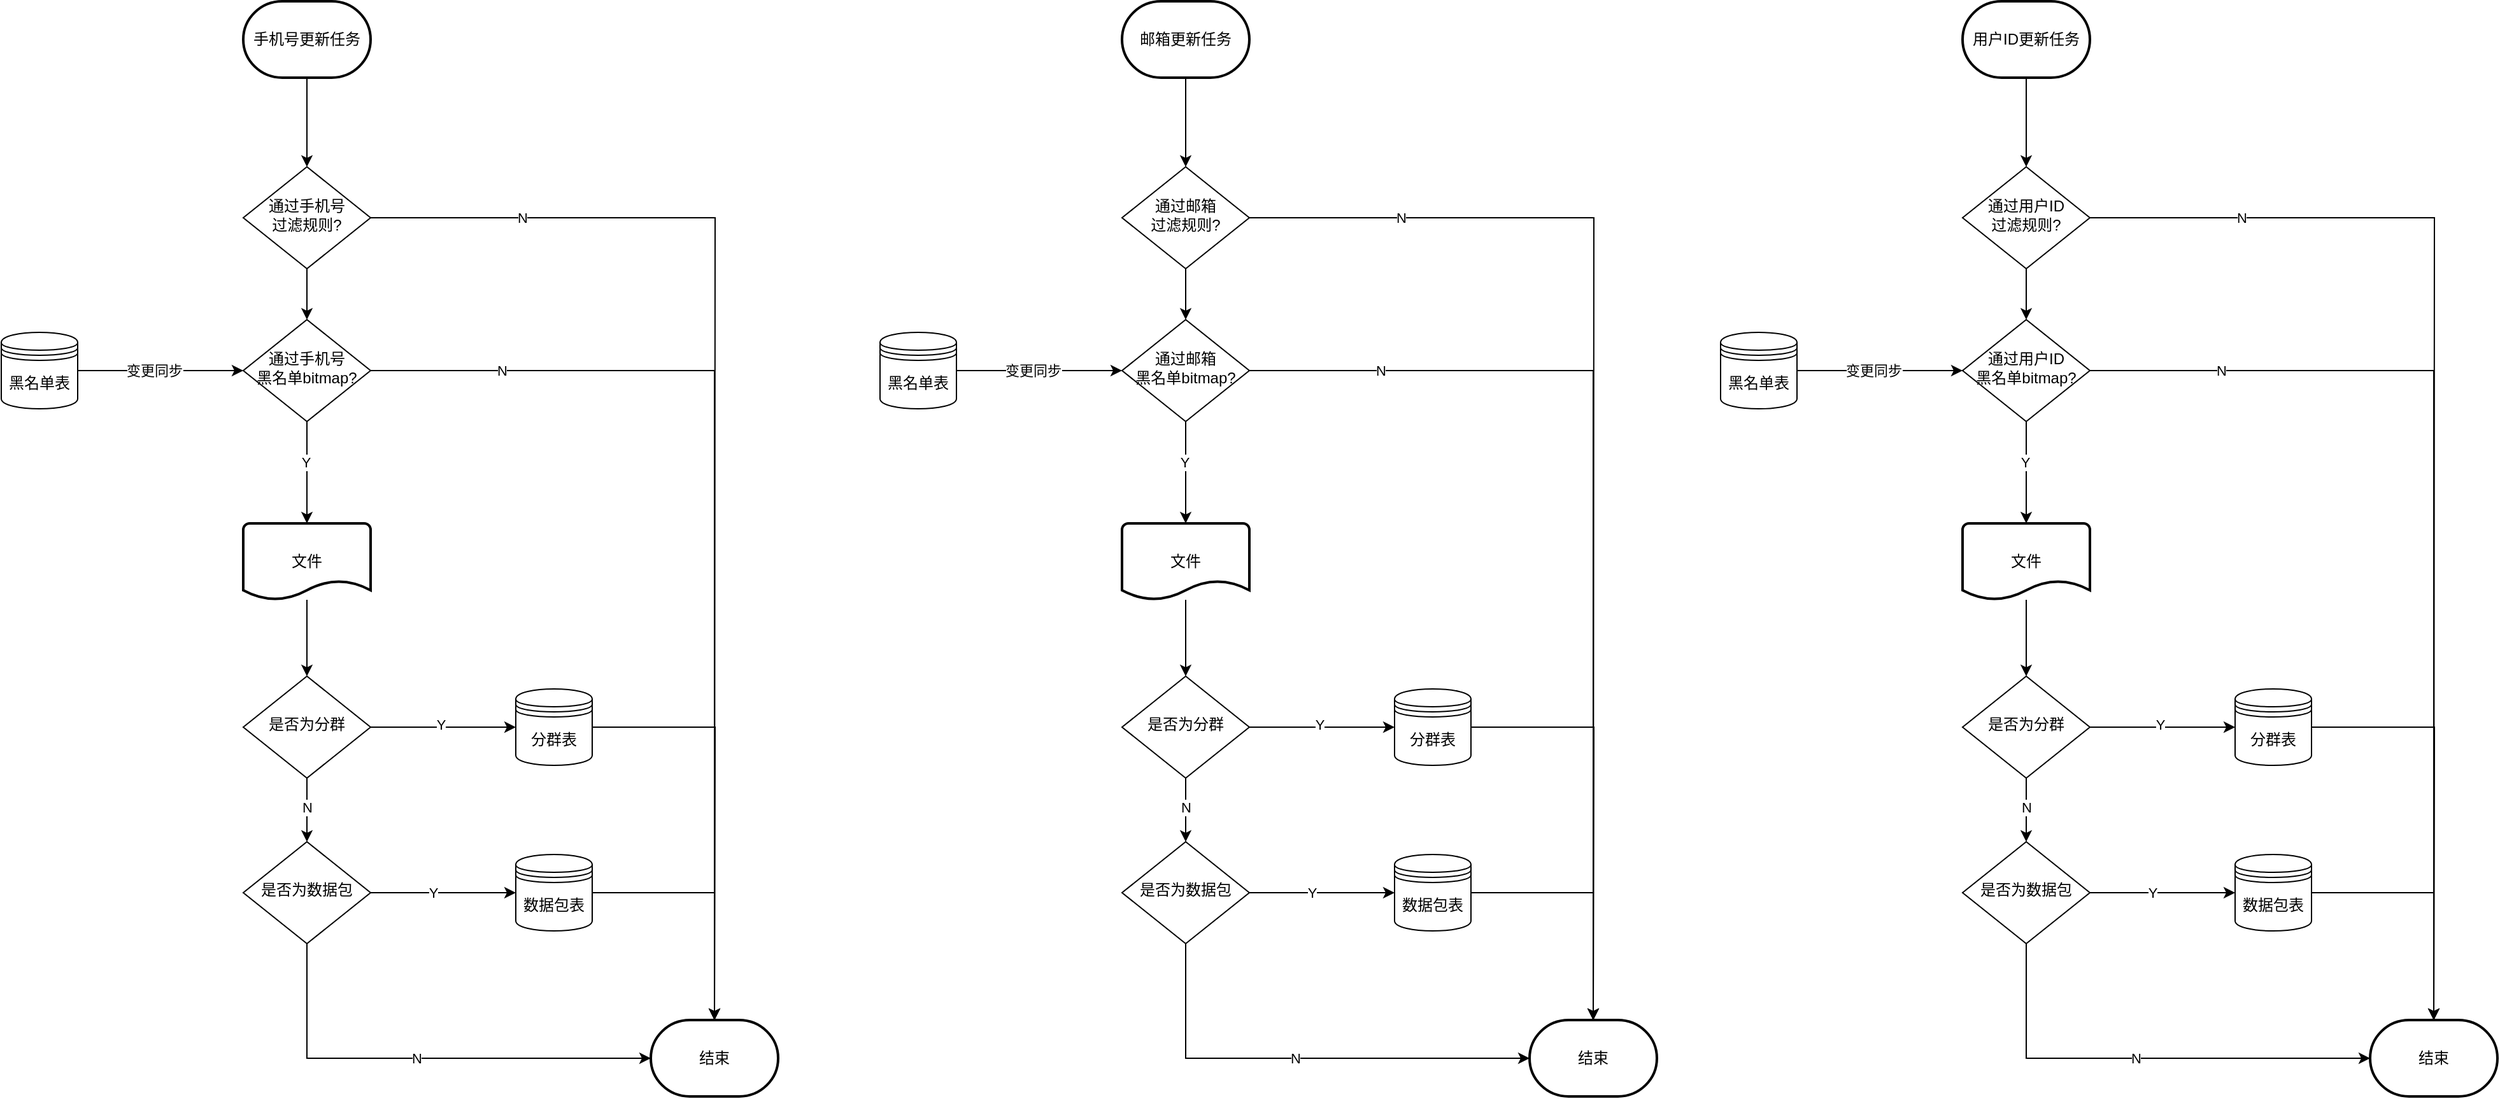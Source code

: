 <mxfile version="24.4.13" type="github">
  <diagram id="C5RBs43oDa-KdzZeNtuy" name="Page-1">
    <mxGraphModel dx="2133" dy="706" grid="1" gridSize="10" guides="1" tooltips="1" connect="1" arrows="1" fold="1" page="1" pageScale="1" pageWidth="827" pageHeight="1169" math="0" shadow="0">
      <root>
        <mxCell id="WIyWlLk6GJQsqaUBKTNV-0" />
        <mxCell id="WIyWlLk6GJQsqaUBKTNV-1" parent="WIyWlLk6GJQsqaUBKTNV-0" />
        <mxCell id="bD7i3Z7t6EMsV-FZN9qI-13" value="" style="edgeStyle=orthogonalEdgeStyle;rounded=0;orthogonalLoop=1;jettySize=auto;html=1;" edge="1" parent="WIyWlLk6GJQsqaUBKTNV-1" source="WIyWlLk6GJQsqaUBKTNV-6" target="bD7i3Z7t6EMsV-FZN9qI-12">
          <mxGeometry relative="1" as="geometry" />
        </mxCell>
        <mxCell id="bD7i3Z7t6EMsV-FZN9qI-41" style="edgeStyle=orthogonalEdgeStyle;rounded=0;orthogonalLoop=1;jettySize=auto;html=1;" edge="1" parent="WIyWlLk6GJQsqaUBKTNV-1" source="WIyWlLk6GJQsqaUBKTNV-6">
          <mxGeometry relative="1" as="geometry">
            <mxPoint x="540" y="840" as="targetPoint" />
          </mxGeometry>
        </mxCell>
        <mxCell id="bD7i3Z7t6EMsV-FZN9qI-43" value="N" style="edgeLabel;html=1;align=center;verticalAlign=middle;resizable=0;points=[];" vertex="1" connectable="0" parent="bD7i3Z7t6EMsV-FZN9qI-41">
          <mxGeometry x="-0.736" relative="1" as="geometry">
            <mxPoint as="offset" />
          </mxGeometry>
        </mxCell>
        <mxCell id="WIyWlLk6GJQsqaUBKTNV-6" value="通过手机号&lt;br&gt;过滤规则?" style="rhombus;whiteSpace=wrap;html=1;shadow=0;fontFamily=Helvetica;fontSize=12;align=center;strokeWidth=1;spacing=6;spacingTop=-4;" parent="WIyWlLk6GJQsqaUBKTNV-1" vertex="1">
          <mxGeometry x="170" y="170" width="100" height="80" as="geometry" />
        </mxCell>
        <mxCell id="bD7i3Z7t6EMsV-FZN9qI-18" value="" style="edgeStyle=orthogonalEdgeStyle;rounded=0;orthogonalLoop=1;jettySize=auto;html=1;" edge="1" parent="WIyWlLk6GJQsqaUBKTNV-1" source="bD7i3Z7t6EMsV-FZN9qI-12" target="bD7i3Z7t6EMsV-FZN9qI-17">
          <mxGeometry relative="1" as="geometry" />
        </mxCell>
        <mxCell id="bD7i3Z7t6EMsV-FZN9qI-19" value="Y" style="edgeLabel;html=1;align=center;verticalAlign=middle;resizable=0;points=[];" vertex="1" connectable="0" parent="bD7i3Z7t6EMsV-FZN9qI-18">
          <mxGeometry x="-0.2" y="-1" relative="1" as="geometry">
            <mxPoint as="offset" />
          </mxGeometry>
        </mxCell>
        <mxCell id="bD7i3Z7t6EMsV-FZN9qI-12" value="通过手机号&lt;br&gt;黑名单bitmap?" style="rhombus;whiteSpace=wrap;html=1;shadow=0;fontFamily=Helvetica;fontSize=12;align=center;strokeWidth=1;spacing=6;spacingTop=-4;" vertex="1" parent="WIyWlLk6GJQsqaUBKTNV-1">
          <mxGeometry x="170" y="290" width="100" height="80" as="geometry" />
        </mxCell>
        <mxCell id="bD7i3Z7t6EMsV-FZN9qI-21" value="" style="edgeStyle=orthogonalEdgeStyle;rounded=0;orthogonalLoop=1;jettySize=auto;html=1;" edge="1" parent="WIyWlLk6GJQsqaUBKTNV-1" source="bD7i3Z7t6EMsV-FZN9qI-17" target="bD7i3Z7t6EMsV-FZN9qI-20">
          <mxGeometry relative="1" as="geometry" />
        </mxCell>
        <mxCell id="bD7i3Z7t6EMsV-FZN9qI-17" value="文件" style="strokeWidth=2;html=1;shape=mxgraph.flowchart.document2;whiteSpace=wrap;size=0.25;direction=east;" vertex="1" parent="WIyWlLk6GJQsqaUBKTNV-1">
          <mxGeometry x="170" y="450" width="100" height="60" as="geometry" />
        </mxCell>
        <mxCell id="bD7i3Z7t6EMsV-FZN9qI-23" value="" style="edgeStyle=orthogonalEdgeStyle;rounded=0;orthogonalLoop=1;jettySize=auto;html=1;" edge="1" parent="WIyWlLk6GJQsqaUBKTNV-1" source="bD7i3Z7t6EMsV-FZN9qI-20" target="bD7i3Z7t6EMsV-FZN9qI-22">
          <mxGeometry relative="1" as="geometry" />
        </mxCell>
        <mxCell id="bD7i3Z7t6EMsV-FZN9qI-30" value="Y" style="edgeLabel;html=1;align=center;verticalAlign=middle;resizable=0;points=[];" vertex="1" connectable="0" parent="bD7i3Z7t6EMsV-FZN9qI-23">
          <mxGeometry x="-0.035" y="2" relative="1" as="geometry">
            <mxPoint as="offset" />
          </mxGeometry>
        </mxCell>
        <mxCell id="bD7i3Z7t6EMsV-FZN9qI-25" value="" style="edgeStyle=orthogonalEdgeStyle;rounded=0;orthogonalLoop=1;jettySize=auto;html=1;" edge="1" parent="WIyWlLk6GJQsqaUBKTNV-1" source="bD7i3Z7t6EMsV-FZN9qI-20" target="bD7i3Z7t6EMsV-FZN9qI-24">
          <mxGeometry relative="1" as="geometry" />
        </mxCell>
        <mxCell id="bD7i3Z7t6EMsV-FZN9qI-28" value="N" style="edgeLabel;html=1;align=center;verticalAlign=middle;resizable=0;points=[];" vertex="1" connectable="0" parent="bD7i3Z7t6EMsV-FZN9qI-25">
          <mxGeometry x="-0.08" relative="1" as="geometry">
            <mxPoint as="offset" />
          </mxGeometry>
        </mxCell>
        <mxCell id="bD7i3Z7t6EMsV-FZN9qI-20" value="是否为分群" style="rhombus;whiteSpace=wrap;html=1;shadow=0;fontFamily=Helvetica;fontSize=12;align=center;strokeWidth=1;spacing=6;spacingTop=-4;" vertex="1" parent="WIyWlLk6GJQsqaUBKTNV-1">
          <mxGeometry x="170" y="570" width="100" height="80" as="geometry" />
        </mxCell>
        <mxCell id="bD7i3Z7t6EMsV-FZN9qI-40" style="edgeStyle=orthogonalEdgeStyle;rounded=0;orthogonalLoop=1;jettySize=auto;html=1;" edge="1" parent="WIyWlLk6GJQsqaUBKTNV-1" source="bD7i3Z7t6EMsV-FZN9qI-22">
          <mxGeometry relative="1" as="geometry">
            <mxPoint x="540" y="840" as="targetPoint" />
          </mxGeometry>
        </mxCell>
        <mxCell id="bD7i3Z7t6EMsV-FZN9qI-22" value="分群表" style="shape=datastore;whiteSpace=wrap;html=1;" vertex="1" parent="WIyWlLk6GJQsqaUBKTNV-1">
          <mxGeometry x="384" y="580" width="60" height="60" as="geometry" />
        </mxCell>
        <mxCell id="bD7i3Z7t6EMsV-FZN9qI-27" value="" style="edgeStyle=orthogonalEdgeStyle;rounded=0;orthogonalLoop=1;jettySize=auto;html=1;" edge="1" parent="WIyWlLk6GJQsqaUBKTNV-1" source="bD7i3Z7t6EMsV-FZN9qI-24" target="bD7i3Z7t6EMsV-FZN9qI-26">
          <mxGeometry relative="1" as="geometry" />
        </mxCell>
        <mxCell id="bD7i3Z7t6EMsV-FZN9qI-29" value="Y" style="edgeLabel;html=1;align=center;verticalAlign=middle;resizable=0;points=[];" vertex="1" connectable="0" parent="bD7i3Z7t6EMsV-FZN9qI-27">
          <mxGeometry x="-0.14" y="-2" relative="1" as="geometry">
            <mxPoint y="-2" as="offset" />
          </mxGeometry>
        </mxCell>
        <mxCell id="bD7i3Z7t6EMsV-FZN9qI-24" value="是否为数据包" style="rhombus;whiteSpace=wrap;html=1;shadow=0;fontFamily=Helvetica;fontSize=12;align=center;strokeWidth=1;spacing=6;spacingTop=-4;" vertex="1" parent="WIyWlLk6GJQsqaUBKTNV-1">
          <mxGeometry x="170" y="700" width="100" height="80" as="geometry" />
        </mxCell>
        <mxCell id="bD7i3Z7t6EMsV-FZN9qI-38" style="edgeStyle=orthogonalEdgeStyle;rounded=0;orthogonalLoop=1;jettySize=auto;html=1;" edge="1" parent="WIyWlLk6GJQsqaUBKTNV-1" source="bD7i3Z7t6EMsV-FZN9qI-26" target="bD7i3Z7t6EMsV-FZN9qI-35">
          <mxGeometry relative="1" as="geometry" />
        </mxCell>
        <mxCell id="bD7i3Z7t6EMsV-FZN9qI-26" value="数据包表" style="shape=datastore;whiteSpace=wrap;html=1;" vertex="1" parent="WIyWlLk6GJQsqaUBKTNV-1">
          <mxGeometry x="384" y="710" width="60" height="60" as="geometry" />
        </mxCell>
        <mxCell id="bD7i3Z7t6EMsV-FZN9qI-34" value="" style="edgeStyle=orthogonalEdgeStyle;rounded=0;orthogonalLoop=1;jettySize=auto;html=1;" edge="1" parent="WIyWlLk6GJQsqaUBKTNV-1" source="bD7i3Z7t6EMsV-FZN9qI-32" target="WIyWlLk6GJQsqaUBKTNV-6">
          <mxGeometry relative="1" as="geometry" />
        </mxCell>
        <mxCell id="bD7i3Z7t6EMsV-FZN9qI-32" value="手机号更新任务" style="strokeWidth=2;html=1;shape=mxgraph.flowchart.terminator;whiteSpace=wrap;" vertex="1" parent="WIyWlLk6GJQsqaUBKTNV-1">
          <mxGeometry x="170" y="40" width="100" height="60" as="geometry" />
        </mxCell>
        <mxCell id="bD7i3Z7t6EMsV-FZN9qI-35" value="结束" style="strokeWidth=2;html=1;shape=mxgraph.flowchart.terminator;whiteSpace=wrap;" vertex="1" parent="WIyWlLk6GJQsqaUBKTNV-1">
          <mxGeometry x="490" y="840" width="100" height="60" as="geometry" />
        </mxCell>
        <mxCell id="bD7i3Z7t6EMsV-FZN9qI-37" style="edgeStyle=orthogonalEdgeStyle;rounded=0;orthogonalLoop=1;jettySize=auto;html=1;entryX=0;entryY=0.5;entryDx=0;entryDy=0;entryPerimeter=0;exitX=0.5;exitY=1;exitDx=0;exitDy=0;" edge="1" parent="WIyWlLk6GJQsqaUBKTNV-1" source="bD7i3Z7t6EMsV-FZN9qI-24" target="bD7i3Z7t6EMsV-FZN9qI-35">
          <mxGeometry relative="1" as="geometry" />
        </mxCell>
        <mxCell id="bD7i3Z7t6EMsV-FZN9qI-45" value="N" style="edgeLabel;html=1;align=center;verticalAlign=middle;resizable=0;points=[];" vertex="1" connectable="0" parent="bD7i3Z7t6EMsV-FZN9qI-37">
          <mxGeometry x="-0.022" relative="1" as="geometry">
            <mxPoint as="offset" />
          </mxGeometry>
        </mxCell>
        <mxCell id="bD7i3Z7t6EMsV-FZN9qI-42" style="edgeStyle=orthogonalEdgeStyle;rounded=0;orthogonalLoop=1;jettySize=auto;html=1;entryX=0.5;entryY=0;entryDx=0;entryDy=0;entryPerimeter=0;" edge="1" parent="WIyWlLk6GJQsqaUBKTNV-1" source="bD7i3Z7t6EMsV-FZN9qI-12" target="bD7i3Z7t6EMsV-FZN9qI-35">
          <mxGeometry relative="1" as="geometry" />
        </mxCell>
        <mxCell id="bD7i3Z7t6EMsV-FZN9qI-44" value="N" style="edgeLabel;html=1;align=center;verticalAlign=middle;resizable=0;points=[];" vertex="1" connectable="0" parent="bD7i3Z7t6EMsV-FZN9qI-42">
          <mxGeometry x="-0.736" y="-1" relative="1" as="geometry">
            <mxPoint y="-1" as="offset" />
          </mxGeometry>
        </mxCell>
        <mxCell id="bD7i3Z7t6EMsV-FZN9qI-75" style="edgeStyle=orthogonalEdgeStyle;rounded=0;orthogonalLoop=1;jettySize=auto;html=1;entryX=0;entryY=0.5;entryDx=0;entryDy=0;" edge="1" parent="WIyWlLk6GJQsqaUBKTNV-1" source="bD7i3Z7t6EMsV-FZN9qI-74" target="bD7i3Z7t6EMsV-FZN9qI-12">
          <mxGeometry relative="1" as="geometry" />
        </mxCell>
        <mxCell id="bD7i3Z7t6EMsV-FZN9qI-76" value="变更同步" style="edgeLabel;html=1;align=center;verticalAlign=middle;resizable=0;points=[];" vertex="1" connectable="0" parent="bD7i3Z7t6EMsV-FZN9qI-75">
          <mxGeometry x="-0.083" y="-3" relative="1" as="geometry">
            <mxPoint y="-3" as="offset" />
          </mxGeometry>
        </mxCell>
        <mxCell id="bD7i3Z7t6EMsV-FZN9qI-74" value="黑名单表" style="shape=datastore;whiteSpace=wrap;html=1;" vertex="1" parent="WIyWlLk6GJQsqaUBKTNV-1">
          <mxGeometry x="-20" y="300" width="60" height="60" as="geometry" />
        </mxCell>
        <mxCell id="bD7i3Z7t6EMsV-FZN9qI-108" value="" style="edgeStyle=orthogonalEdgeStyle;rounded=0;orthogonalLoop=1;jettySize=auto;html=1;" edge="1" parent="WIyWlLk6GJQsqaUBKTNV-1" source="bD7i3Z7t6EMsV-FZN9qI-111" target="bD7i3Z7t6EMsV-FZN9qI-114">
          <mxGeometry relative="1" as="geometry" />
        </mxCell>
        <mxCell id="bD7i3Z7t6EMsV-FZN9qI-109" style="edgeStyle=orthogonalEdgeStyle;rounded=0;orthogonalLoop=1;jettySize=auto;html=1;" edge="1" parent="WIyWlLk6GJQsqaUBKTNV-1" source="bD7i3Z7t6EMsV-FZN9qI-111">
          <mxGeometry relative="1" as="geometry">
            <mxPoint x="1230" y="840" as="targetPoint" />
          </mxGeometry>
        </mxCell>
        <mxCell id="bD7i3Z7t6EMsV-FZN9qI-110" value="N" style="edgeLabel;html=1;align=center;verticalAlign=middle;resizable=0;points=[];" vertex="1" connectable="0" parent="bD7i3Z7t6EMsV-FZN9qI-109">
          <mxGeometry x="-0.736" relative="1" as="geometry">
            <mxPoint as="offset" />
          </mxGeometry>
        </mxCell>
        <mxCell id="bD7i3Z7t6EMsV-FZN9qI-111" value="通过邮箱&lt;br&gt;过滤规则?" style="rhombus;whiteSpace=wrap;html=1;shadow=0;fontFamily=Helvetica;fontSize=12;align=center;strokeWidth=1;spacing=6;spacingTop=-4;" vertex="1" parent="WIyWlLk6GJQsqaUBKTNV-1">
          <mxGeometry x="860" y="170" width="100" height="80" as="geometry" />
        </mxCell>
        <mxCell id="bD7i3Z7t6EMsV-FZN9qI-112" value="" style="edgeStyle=orthogonalEdgeStyle;rounded=0;orthogonalLoop=1;jettySize=auto;html=1;" edge="1" parent="WIyWlLk6GJQsqaUBKTNV-1" source="bD7i3Z7t6EMsV-FZN9qI-114" target="bD7i3Z7t6EMsV-FZN9qI-116">
          <mxGeometry relative="1" as="geometry" />
        </mxCell>
        <mxCell id="bD7i3Z7t6EMsV-FZN9qI-113" value="Y" style="edgeLabel;html=1;align=center;verticalAlign=middle;resizable=0;points=[];" vertex="1" connectable="0" parent="bD7i3Z7t6EMsV-FZN9qI-112">
          <mxGeometry x="-0.2" y="-1" relative="1" as="geometry">
            <mxPoint as="offset" />
          </mxGeometry>
        </mxCell>
        <mxCell id="bD7i3Z7t6EMsV-FZN9qI-114" value="通过邮箱&lt;br&gt;黑名单bitmap?" style="rhombus;whiteSpace=wrap;html=1;shadow=0;fontFamily=Helvetica;fontSize=12;align=center;strokeWidth=1;spacing=6;spacingTop=-4;" vertex="1" parent="WIyWlLk6GJQsqaUBKTNV-1">
          <mxGeometry x="860" y="290" width="100" height="80" as="geometry" />
        </mxCell>
        <mxCell id="bD7i3Z7t6EMsV-FZN9qI-115" value="" style="edgeStyle=orthogonalEdgeStyle;rounded=0;orthogonalLoop=1;jettySize=auto;html=1;" edge="1" parent="WIyWlLk6GJQsqaUBKTNV-1" source="bD7i3Z7t6EMsV-FZN9qI-116" target="bD7i3Z7t6EMsV-FZN9qI-121">
          <mxGeometry relative="1" as="geometry" />
        </mxCell>
        <mxCell id="bD7i3Z7t6EMsV-FZN9qI-116" value="文件" style="strokeWidth=2;html=1;shape=mxgraph.flowchart.document2;whiteSpace=wrap;size=0.25;direction=east;" vertex="1" parent="WIyWlLk6GJQsqaUBKTNV-1">
          <mxGeometry x="860" y="450" width="100" height="60" as="geometry" />
        </mxCell>
        <mxCell id="bD7i3Z7t6EMsV-FZN9qI-117" value="" style="edgeStyle=orthogonalEdgeStyle;rounded=0;orthogonalLoop=1;jettySize=auto;html=1;" edge="1" parent="WIyWlLk6GJQsqaUBKTNV-1" source="bD7i3Z7t6EMsV-FZN9qI-121" target="bD7i3Z7t6EMsV-FZN9qI-123">
          <mxGeometry relative="1" as="geometry" />
        </mxCell>
        <mxCell id="bD7i3Z7t6EMsV-FZN9qI-118" value="Y" style="edgeLabel;html=1;align=center;verticalAlign=middle;resizable=0;points=[];" vertex="1" connectable="0" parent="bD7i3Z7t6EMsV-FZN9qI-117">
          <mxGeometry x="-0.035" y="2" relative="1" as="geometry">
            <mxPoint as="offset" />
          </mxGeometry>
        </mxCell>
        <mxCell id="bD7i3Z7t6EMsV-FZN9qI-119" value="" style="edgeStyle=orthogonalEdgeStyle;rounded=0;orthogonalLoop=1;jettySize=auto;html=1;" edge="1" parent="WIyWlLk6GJQsqaUBKTNV-1" source="bD7i3Z7t6EMsV-FZN9qI-121" target="bD7i3Z7t6EMsV-FZN9qI-126">
          <mxGeometry relative="1" as="geometry" />
        </mxCell>
        <mxCell id="bD7i3Z7t6EMsV-FZN9qI-120" value="N" style="edgeLabel;html=1;align=center;verticalAlign=middle;resizable=0;points=[];" vertex="1" connectable="0" parent="bD7i3Z7t6EMsV-FZN9qI-119">
          <mxGeometry x="-0.08" relative="1" as="geometry">
            <mxPoint as="offset" />
          </mxGeometry>
        </mxCell>
        <mxCell id="bD7i3Z7t6EMsV-FZN9qI-121" value="是否为分群" style="rhombus;whiteSpace=wrap;html=1;shadow=0;fontFamily=Helvetica;fontSize=12;align=center;strokeWidth=1;spacing=6;spacingTop=-4;" vertex="1" parent="WIyWlLk6GJQsqaUBKTNV-1">
          <mxGeometry x="860" y="570" width="100" height="80" as="geometry" />
        </mxCell>
        <mxCell id="bD7i3Z7t6EMsV-FZN9qI-122" style="edgeStyle=orthogonalEdgeStyle;rounded=0;orthogonalLoop=1;jettySize=auto;html=1;" edge="1" parent="WIyWlLk6GJQsqaUBKTNV-1" source="bD7i3Z7t6EMsV-FZN9qI-123">
          <mxGeometry relative="1" as="geometry">
            <mxPoint x="1230" y="840" as="targetPoint" />
          </mxGeometry>
        </mxCell>
        <mxCell id="bD7i3Z7t6EMsV-FZN9qI-123" value="分群表" style="shape=datastore;whiteSpace=wrap;html=1;" vertex="1" parent="WIyWlLk6GJQsqaUBKTNV-1">
          <mxGeometry x="1074" y="580" width="60" height="60" as="geometry" />
        </mxCell>
        <mxCell id="bD7i3Z7t6EMsV-FZN9qI-124" value="" style="edgeStyle=orthogonalEdgeStyle;rounded=0;orthogonalLoop=1;jettySize=auto;html=1;" edge="1" parent="WIyWlLk6GJQsqaUBKTNV-1" source="bD7i3Z7t6EMsV-FZN9qI-126" target="bD7i3Z7t6EMsV-FZN9qI-128">
          <mxGeometry relative="1" as="geometry" />
        </mxCell>
        <mxCell id="bD7i3Z7t6EMsV-FZN9qI-125" value="Y" style="edgeLabel;html=1;align=center;verticalAlign=middle;resizable=0;points=[];" vertex="1" connectable="0" parent="bD7i3Z7t6EMsV-FZN9qI-124">
          <mxGeometry x="-0.14" y="-2" relative="1" as="geometry">
            <mxPoint y="-2" as="offset" />
          </mxGeometry>
        </mxCell>
        <mxCell id="bD7i3Z7t6EMsV-FZN9qI-126" value="是否为数据包" style="rhombus;whiteSpace=wrap;html=1;shadow=0;fontFamily=Helvetica;fontSize=12;align=center;strokeWidth=1;spacing=6;spacingTop=-4;" vertex="1" parent="WIyWlLk6GJQsqaUBKTNV-1">
          <mxGeometry x="860" y="700" width="100" height="80" as="geometry" />
        </mxCell>
        <mxCell id="bD7i3Z7t6EMsV-FZN9qI-127" style="edgeStyle=orthogonalEdgeStyle;rounded=0;orthogonalLoop=1;jettySize=auto;html=1;" edge="1" parent="WIyWlLk6GJQsqaUBKTNV-1" source="bD7i3Z7t6EMsV-FZN9qI-128" target="bD7i3Z7t6EMsV-FZN9qI-131">
          <mxGeometry relative="1" as="geometry" />
        </mxCell>
        <mxCell id="bD7i3Z7t6EMsV-FZN9qI-128" value="数据包表" style="shape=datastore;whiteSpace=wrap;html=1;" vertex="1" parent="WIyWlLk6GJQsqaUBKTNV-1">
          <mxGeometry x="1074" y="710" width="60" height="60" as="geometry" />
        </mxCell>
        <mxCell id="bD7i3Z7t6EMsV-FZN9qI-129" value="" style="edgeStyle=orthogonalEdgeStyle;rounded=0;orthogonalLoop=1;jettySize=auto;html=1;" edge="1" parent="WIyWlLk6GJQsqaUBKTNV-1" source="bD7i3Z7t6EMsV-FZN9qI-130" target="bD7i3Z7t6EMsV-FZN9qI-111">
          <mxGeometry relative="1" as="geometry" />
        </mxCell>
        <mxCell id="bD7i3Z7t6EMsV-FZN9qI-130" value="邮箱更新任务" style="strokeWidth=2;html=1;shape=mxgraph.flowchart.terminator;whiteSpace=wrap;" vertex="1" parent="WIyWlLk6GJQsqaUBKTNV-1">
          <mxGeometry x="860" y="40" width="100" height="60" as="geometry" />
        </mxCell>
        <mxCell id="bD7i3Z7t6EMsV-FZN9qI-131" value="结束" style="strokeWidth=2;html=1;shape=mxgraph.flowchart.terminator;whiteSpace=wrap;" vertex="1" parent="WIyWlLk6GJQsqaUBKTNV-1">
          <mxGeometry x="1180" y="840" width="100" height="60" as="geometry" />
        </mxCell>
        <mxCell id="bD7i3Z7t6EMsV-FZN9qI-132" style="edgeStyle=orthogonalEdgeStyle;rounded=0;orthogonalLoop=1;jettySize=auto;html=1;entryX=0;entryY=0.5;entryDx=0;entryDy=0;entryPerimeter=0;exitX=0.5;exitY=1;exitDx=0;exitDy=0;" edge="1" parent="WIyWlLk6GJQsqaUBKTNV-1" source="bD7i3Z7t6EMsV-FZN9qI-126" target="bD7i3Z7t6EMsV-FZN9qI-131">
          <mxGeometry relative="1" as="geometry" />
        </mxCell>
        <mxCell id="bD7i3Z7t6EMsV-FZN9qI-133" value="N" style="edgeLabel;html=1;align=center;verticalAlign=middle;resizable=0;points=[];" vertex="1" connectable="0" parent="bD7i3Z7t6EMsV-FZN9qI-132">
          <mxGeometry x="-0.022" relative="1" as="geometry">
            <mxPoint as="offset" />
          </mxGeometry>
        </mxCell>
        <mxCell id="bD7i3Z7t6EMsV-FZN9qI-134" style="edgeStyle=orthogonalEdgeStyle;rounded=0;orthogonalLoop=1;jettySize=auto;html=1;entryX=0.5;entryY=0;entryDx=0;entryDy=0;entryPerimeter=0;" edge="1" parent="WIyWlLk6GJQsqaUBKTNV-1" source="bD7i3Z7t6EMsV-FZN9qI-114" target="bD7i3Z7t6EMsV-FZN9qI-131">
          <mxGeometry relative="1" as="geometry" />
        </mxCell>
        <mxCell id="bD7i3Z7t6EMsV-FZN9qI-135" value="N" style="edgeLabel;html=1;align=center;verticalAlign=middle;resizable=0;points=[];" vertex="1" connectable="0" parent="bD7i3Z7t6EMsV-FZN9qI-134">
          <mxGeometry x="-0.736" y="-1" relative="1" as="geometry">
            <mxPoint y="-1" as="offset" />
          </mxGeometry>
        </mxCell>
        <mxCell id="bD7i3Z7t6EMsV-FZN9qI-136" style="edgeStyle=orthogonalEdgeStyle;rounded=0;orthogonalLoop=1;jettySize=auto;html=1;entryX=0;entryY=0.5;entryDx=0;entryDy=0;" edge="1" parent="WIyWlLk6GJQsqaUBKTNV-1" source="bD7i3Z7t6EMsV-FZN9qI-138" target="bD7i3Z7t6EMsV-FZN9qI-114">
          <mxGeometry relative="1" as="geometry" />
        </mxCell>
        <mxCell id="bD7i3Z7t6EMsV-FZN9qI-137" value="变更同步" style="edgeLabel;html=1;align=center;verticalAlign=middle;resizable=0;points=[];" vertex="1" connectable="0" parent="bD7i3Z7t6EMsV-FZN9qI-136">
          <mxGeometry x="-0.083" y="-3" relative="1" as="geometry">
            <mxPoint y="-3" as="offset" />
          </mxGeometry>
        </mxCell>
        <mxCell id="bD7i3Z7t6EMsV-FZN9qI-138" value="黑名单表" style="shape=datastore;whiteSpace=wrap;html=1;" vertex="1" parent="WIyWlLk6GJQsqaUBKTNV-1">
          <mxGeometry x="670" y="300" width="60" height="60" as="geometry" />
        </mxCell>
        <mxCell id="bD7i3Z7t6EMsV-FZN9qI-139" value="" style="edgeStyle=orthogonalEdgeStyle;rounded=0;orthogonalLoop=1;jettySize=auto;html=1;" edge="1" parent="WIyWlLk6GJQsqaUBKTNV-1" source="bD7i3Z7t6EMsV-FZN9qI-142" target="bD7i3Z7t6EMsV-FZN9qI-145">
          <mxGeometry relative="1" as="geometry" />
        </mxCell>
        <mxCell id="bD7i3Z7t6EMsV-FZN9qI-140" style="edgeStyle=orthogonalEdgeStyle;rounded=0;orthogonalLoop=1;jettySize=auto;html=1;" edge="1" parent="WIyWlLk6GJQsqaUBKTNV-1" source="bD7i3Z7t6EMsV-FZN9qI-142">
          <mxGeometry relative="1" as="geometry">
            <mxPoint x="1890" y="840" as="targetPoint" />
          </mxGeometry>
        </mxCell>
        <mxCell id="bD7i3Z7t6EMsV-FZN9qI-141" value="N" style="edgeLabel;html=1;align=center;verticalAlign=middle;resizable=0;points=[];" vertex="1" connectable="0" parent="bD7i3Z7t6EMsV-FZN9qI-140">
          <mxGeometry x="-0.736" relative="1" as="geometry">
            <mxPoint as="offset" />
          </mxGeometry>
        </mxCell>
        <mxCell id="bD7i3Z7t6EMsV-FZN9qI-142" value="通过用户ID&lt;br&gt;过滤规则?" style="rhombus;whiteSpace=wrap;html=1;shadow=0;fontFamily=Helvetica;fontSize=12;align=center;strokeWidth=1;spacing=6;spacingTop=-4;" vertex="1" parent="WIyWlLk6GJQsqaUBKTNV-1">
          <mxGeometry x="1520" y="170" width="100" height="80" as="geometry" />
        </mxCell>
        <mxCell id="bD7i3Z7t6EMsV-FZN9qI-143" value="" style="edgeStyle=orthogonalEdgeStyle;rounded=0;orthogonalLoop=1;jettySize=auto;html=1;" edge="1" parent="WIyWlLk6GJQsqaUBKTNV-1" source="bD7i3Z7t6EMsV-FZN9qI-145" target="bD7i3Z7t6EMsV-FZN9qI-147">
          <mxGeometry relative="1" as="geometry" />
        </mxCell>
        <mxCell id="bD7i3Z7t6EMsV-FZN9qI-144" value="Y" style="edgeLabel;html=1;align=center;verticalAlign=middle;resizable=0;points=[];" vertex="1" connectable="0" parent="bD7i3Z7t6EMsV-FZN9qI-143">
          <mxGeometry x="-0.2" y="-1" relative="1" as="geometry">
            <mxPoint as="offset" />
          </mxGeometry>
        </mxCell>
        <mxCell id="bD7i3Z7t6EMsV-FZN9qI-145" value="通过用户ID&lt;br&gt;黑名单bitmap?" style="rhombus;whiteSpace=wrap;html=1;shadow=0;fontFamily=Helvetica;fontSize=12;align=center;strokeWidth=1;spacing=6;spacingTop=-4;" vertex="1" parent="WIyWlLk6GJQsqaUBKTNV-1">
          <mxGeometry x="1520" y="290" width="100" height="80" as="geometry" />
        </mxCell>
        <mxCell id="bD7i3Z7t6EMsV-FZN9qI-146" value="" style="edgeStyle=orthogonalEdgeStyle;rounded=0;orthogonalLoop=1;jettySize=auto;html=1;" edge="1" parent="WIyWlLk6GJQsqaUBKTNV-1" source="bD7i3Z7t6EMsV-FZN9qI-147" target="bD7i3Z7t6EMsV-FZN9qI-152">
          <mxGeometry relative="1" as="geometry" />
        </mxCell>
        <mxCell id="bD7i3Z7t6EMsV-FZN9qI-147" value="文件" style="strokeWidth=2;html=1;shape=mxgraph.flowchart.document2;whiteSpace=wrap;size=0.25;direction=east;" vertex="1" parent="WIyWlLk6GJQsqaUBKTNV-1">
          <mxGeometry x="1520" y="450" width="100" height="60" as="geometry" />
        </mxCell>
        <mxCell id="bD7i3Z7t6EMsV-FZN9qI-148" value="" style="edgeStyle=orthogonalEdgeStyle;rounded=0;orthogonalLoop=1;jettySize=auto;html=1;" edge="1" parent="WIyWlLk6GJQsqaUBKTNV-1" source="bD7i3Z7t6EMsV-FZN9qI-152" target="bD7i3Z7t6EMsV-FZN9qI-154">
          <mxGeometry relative="1" as="geometry" />
        </mxCell>
        <mxCell id="bD7i3Z7t6EMsV-FZN9qI-149" value="Y" style="edgeLabel;html=1;align=center;verticalAlign=middle;resizable=0;points=[];" vertex="1" connectable="0" parent="bD7i3Z7t6EMsV-FZN9qI-148">
          <mxGeometry x="-0.035" y="2" relative="1" as="geometry">
            <mxPoint as="offset" />
          </mxGeometry>
        </mxCell>
        <mxCell id="bD7i3Z7t6EMsV-FZN9qI-150" value="" style="edgeStyle=orthogonalEdgeStyle;rounded=0;orthogonalLoop=1;jettySize=auto;html=1;" edge="1" parent="WIyWlLk6GJQsqaUBKTNV-1" source="bD7i3Z7t6EMsV-FZN9qI-152" target="bD7i3Z7t6EMsV-FZN9qI-157">
          <mxGeometry relative="1" as="geometry" />
        </mxCell>
        <mxCell id="bD7i3Z7t6EMsV-FZN9qI-151" value="N" style="edgeLabel;html=1;align=center;verticalAlign=middle;resizable=0;points=[];" vertex="1" connectable="0" parent="bD7i3Z7t6EMsV-FZN9qI-150">
          <mxGeometry x="-0.08" relative="1" as="geometry">
            <mxPoint as="offset" />
          </mxGeometry>
        </mxCell>
        <mxCell id="bD7i3Z7t6EMsV-FZN9qI-152" value="是否为分群" style="rhombus;whiteSpace=wrap;html=1;shadow=0;fontFamily=Helvetica;fontSize=12;align=center;strokeWidth=1;spacing=6;spacingTop=-4;" vertex="1" parent="WIyWlLk6GJQsqaUBKTNV-1">
          <mxGeometry x="1520" y="570" width="100" height="80" as="geometry" />
        </mxCell>
        <mxCell id="bD7i3Z7t6EMsV-FZN9qI-153" style="edgeStyle=orthogonalEdgeStyle;rounded=0;orthogonalLoop=1;jettySize=auto;html=1;" edge="1" parent="WIyWlLk6GJQsqaUBKTNV-1" source="bD7i3Z7t6EMsV-FZN9qI-154">
          <mxGeometry relative="1" as="geometry">
            <mxPoint x="1890" y="840" as="targetPoint" />
          </mxGeometry>
        </mxCell>
        <mxCell id="bD7i3Z7t6EMsV-FZN9qI-154" value="分群表" style="shape=datastore;whiteSpace=wrap;html=1;" vertex="1" parent="WIyWlLk6GJQsqaUBKTNV-1">
          <mxGeometry x="1734" y="580" width="60" height="60" as="geometry" />
        </mxCell>
        <mxCell id="bD7i3Z7t6EMsV-FZN9qI-155" value="" style="edgeStyle=orthogonalEdgeStyle;rounded=0;orthogonalLoop=1;jettySize=auto;html=1;" edge="1" parent="WIyWlLk6GJQsqaUBKTNV-1" source="bD7i3Z7t6EMsV-FZN9qI-157" target="bD7i3Z7t6EMsV-FZN9qI-159">
          <mxGeometry relative="1" as="geometry" />
        </mxCell>
        <mxCell id="bD7i3Z7t6EMsV-FZN9qI-156" value="Y" style="edgeLabel;html=1;align=center;verticalAlign=middle;resizable=0;points=[];" vertex="1" connectable="0" parent="bD7i3Z7t6EMsV-FZN9qI-155">
          <mxGeometry x="-0.14" y="-2" relative="1" as="geometry">
            <mxPoint y="-2" as="offset" />
          </mxGeometry>
        </mxCell>
        <mxCell id="bD7i3Z7t6EMsV-FZN9qI-157" value="是否为数据包" style="rhombus;whiteSpace=wrap;html=1;shadow=0;fontFamily=Helvetica;fontSize=12;align=center;strokeWidth=1;spacing=6;spacingTop=-4;" vertex="1" parent="WIyWlLk6GJQsqaUBKTNV-1">
          <mxGeometry x="1520" y="700" width="100" height="80" as="geometry" />
        </mxCell>
        <mxCell id="bD7i3Z7t6EMsV-FZN9qI-158" style="edgeStyle=orthogonalEdgeStyle;rounded=0;orthogonalLoop=1;jettySize=auto;html=1;" edge="1" parent="WIyWlLk6GJQsqaUBKTNV-1" source="bD7i3Z7t6EMsV-FZN9qI-159" target="bD7i3Z7t6EMsV-FZN9qI-162">
          <mxGeometry relative="1" as="geometry" />
        </mxCell>
        <mxCell id="bD7i3Z7t6EMsV-FZN9qI-159" value="数据包表" style="shape=datastore;whiteSpace=wrap;html=1;" vertex="1" parent="WIyWlLk6GJQsqaUBKTNV-1">
          <mxGeometry x="1734" y="710" width="60" height="60" as="geometry" />
        </mxCell>
        <mxCell id="bD7i3Z7t6EMsV-FZN9qI-160" value="" style="edgeStyle=orthogonalEdgeStyle;rounded=0;orthogonalLoop=1;jettySize=auto;html=1;" edge="1" parent="WIyWlLk6GJQsqaUBKTNV-1" source="bD7i3Z7t6EMsV-FZN9qI-161" target="bD7i3Z7t6EMsV-FZN9qI-142">
          <mxGeometry relative="1" as="geometry" />
        </mxCell>
        <mxCell id="bD7i3Z7t6EMsV-FZN9qI-161" value="用户ID更新任务" style="strokeWidth=2;html=1;shape=mxgraph.flowchart.terminator;whiteSpace=wrap;" vertex="1" parent="WIyWlLk6GJQsqaUBKTNV-1">
          <mxGeometry x="1520" y="40" width="100" height="60" as="geometry" />
        </mxCell>
        <mxCell id="bD7i3Z7t6EMsV-FZN9qI-162" value="结束" style="strokeWidth=2;html=1;shape=mxgraph.flowchart.terminator;whiteSpace=wrap;" vertex="1" parent="WIyWlLk6GJQsqaUBKTNV-1">
          <mxGeometry x="1840" y="840" width="100" height="60" as="geometry" />
        </mxCell>
        <mxCell id="bD7i3Z7t6EMsV-FZN9qI-163" style="edgeStyle=orthogonalEdgeStyle;rounded=0;orthogonalLoop=1;jettySize=auto;html=1;entryX=0;entryY=0.5;entryDx=0;entryDy=0;entryPerimeter=0;exitX=0.5;exitY=1;exitDx=0;exitDy=0;" edge="1" parent="WIyWlLk6GJQsqaUBKTNV-1" source="bD7i3Z7t6EMsV-FZN9qI-157" target="bD7i3Z7t6EMsV-FZN9qI-162">
          <mxGeometry relative="1" as="geometry" />
        </mxCell>
        <mxCell id="bD7i3Z7t6EMsV-FZN9qI-164" value="N" style="edgeLabel;html=1;align=center;verticalAlign=middle;resizable=0;points=[];" vertex="1" connectable="0" parent="bD7i3Z7t6EMsV-FZN9qI-163">
          <mxGeometry x="-0.022" relative="1" as="geometry">
            <mxPoint as="offset" />
          </mxGeometry>
        </mxCell>
        <mxCell id="bD7i3Z7t6EMsV-FZN9qI-165" style="edgeStyle=orthogonalEdgeStyle;rounded=0;orthogonalLoop=1;jettySize=auto;html=1;entryX=0.5;entryY=0;entryDx=0;entryDy=0;entryPerimeter=0;" edge="1" parent="WIyWlLk6GJQsqaUBKTNV-1" source="bD7i3Z7t6EMsV-FZN9qI-145" target="bD7i3Z7t6EMsV-FZN9qI-162">
          <mxGeometry relative="1" as="geometry" />
        </mxCell>
        <mxCell id="bD7i3Z7t6EMsV-FZN9qI-166" value="N" style="edgeLabel;html=1;align=center;verticalAlign=middle;resizable=0;points=[];" vertex="1" connectable="0" parent="bD7i3Z7t6EMsV-FZN9qI-165">
          <mxGeometry x="-0.736" y="-1" relative="1" as="geometry">
            <mxPoint y="-1" as="offset" />
          </mxGeometry>
        </mxCell>
        <mxCell id="bD7i3Z7t6EMsV-FZN9qI-167" style="edgeStyle=orthogonalEdgeStyle;rounded=0;orthogonalLoop=1;jettySize=auto;html=1;entryX=0;entryY=0.5;entryDx=0;entryDy=0;" edge="1" parent="WIyWlLk6GJQsqaUBKTNV-1" source="bD7i3Z7t6EMsV-FZN9qI-169" target="bD7i3Z7t6EMsV-FZN9qI-145">
          <mxGeometry relative="1" as="geometry" />
        </mxCell>
        <mxCell id="bD7i3Z7t6EMsV-FZN9qI-168" value="变更同步" style="edgeLabel;html=1;align=center;verticalAlign=middle;resizable=0;points=[];" vertex="1" connectable="0" parent="bD7i3Z7t6EMsV-FZN9qI-167">
          <mxGeometry x="-0.083" y="-3" relative="1" as="geometry">
            <mxPoint y="-3" as="offset" />
          </mxGeometry>
        </mxCell>
        <mxCell id="bD7i3Z7t6EMsV-FZN9qI-169" value="黑名单表" style="shape=datastore;whiteSpace=wrap;html=1;" vertex="1" parent="WIyWlLk6GJQsqaUBKTNV-1">
          <mxGeometry x="1330" y="300" width="60" height="60" as="geometry" />
        </mxCell>
      </root>
    </mxGraphModel>
  </diagram>
</mxfile>
